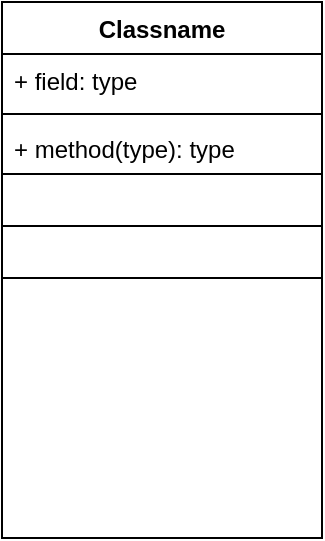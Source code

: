 <mxfile version="20.6.2" type="github">
  <diagram id="C5RBs43oDa-KdzZeNtuy" name="Page-1">
    <mxGraphModel dx="1038" dy="539" grid="1" gridSize="10" guides="1" tooltips="1" connect="1" arrows="1" fold="1" page="1" pageScale="1" pageWidth="827" pageHeight="1169" math="0" shadow="0">
      <root>
        <mxCell id="WIyWlLk6GJQsqaUBKTNV-0" />
        <mxCell id="WIyWlLk6GJQsqaUBKTNV-1" parent="WIyWlLk6GJQsqaUBKTNV-0" />
        <mxCell id="gWOpLriGarxiiyuRwEoO-10" value="Classname" style="swimlane;fontStyle=1;align=center;verticalAlign=top;childLayout=stackLayout;horizontal=1;startSize=26;horizontalStack=0;resizeParent=1;resizeParentMax=0;resizeLast=0;collapsible=1;marginBottom=0;" vertex="1" parent="WIyWlLk6GJQsqaUBKTNV-1">
          <mxGeometry x="120" y="440" width="160" height="268" as="geometry" />
        </mxCell>
        <mxCell id="gWOpLriGarxiiyuRwEoO-11" value="+ field: type" style="text;strokeColor=none;fillColor=none;align=left;verticalAlign=top;spacingLeft=4;spacingRight=4;overflow=hidden;rotatable=0;points=[[0,0.5],[1,0.5]];portConstraint=eastwest;" vertex="1" parent="gWOpLriGarxiiyuRwEoO-10">
          <mxGeometry y="26" width="160" height="26" as="geometry" />
        </mxCell>
        <mxCell id="gWOpLriGarxiiyuRwEoO-12" value="" style="line;strokeWidth=1;fillColor=none;align=left;verticalAlign=middle;spacingTop=-1;spacingLeft=3;spacingRight=3;rotatable=0;labelPosition=right;points=[];portConstraint=eastwest;strokeColor=inherit;" vertex="1" parent="gWOpLriGarxiiyuRwEoO-10">
          <mxGeometry y="52" width="160" height="8" as="geometry" />
        </mxCell>
        <mxCell id="gWOpLriGarxiiyuRwEoO-13" value="+ method(type): type" style="text;strokeColor=none;fillColor=none;align=left;verticalAlign=top;spacingLeft=4;spacingRight=4;overflow=hidden;rotatable=0;points=[[0,0.5],[1,0.5]];portConstraint=eastwest;" vertex="1" parent="gWOpLriGarxiiyuRwEoO-10">
          <mxGeometry y="60" width="160" height="26" as="geometry" />
        </mxCell>
        <mxCell id="gWOpLriGarxiiyuRwEoO-20" style="text;strokeColor=default;fillColor=none;align=left;verticalAlign=top;spacingLeft=4;spacingRight=4;overflow=hidden;rotatable=0;points=[[0,0.5],[1,0.5]];portConstraint=eastwest;" vertex="1" parent="gWOpLriGarxiiyuRwEoO-10">
          <mxGeometry y="86" width="160" height="26" as="geometry" />
        </mxCell>
        <mxCell id="gWOpLriGarxiiyuRwEoO-19" style="text;strokeColor=default;fillColor=none;align=left;verticalAlign=top;spacingLeft=4;spacingRight=4;overflow=hidden;rotatable=0;points=[[0,0.5],[1,0.5]];portConstraint=eastwest;" vertex="1" parent="gWOpLriGarxiiyuRwEoO-10">
          <mxGeometry y="112" width="160" height="26" as="geometry" />
        </mxCell>
        <mxCell id="gWOpLriGarxiiyuRwEoO-18" style="text;strokeColor=none;fillColor=none;align=left;verticalAlign=top;spacingLeft=4;spacingRight=4;overflow=hidden;rotatable=0;points=[[0,0.5],[1,0.5]];portConstraint=eastwest;" vertex="1" parent="gWOpLriGarxiiyuRwEoO-10">
          <mxGeometry y="138" width="160" height="26" as="geometry" />
        </mxCell>
        <mxCell id="gWOpLriGarxiiyuRwEoO-17" style="text;strokeColor=none;fillColor=none;align=left;verticalAlign=top;spacingLeft=4;spacingRight=4;overflow=hidden;rotatable=0;points=[[0,0.5],[1,0.5]];portConstraint=eastwest;" vertex="1" parent="gWOpLriGarxiiyuRwEoO-10">
          <mxGeometry y="164" width="160" height="26" as="geometry" />
        </mxCell>
        <mxCell id="gWOpLriGarxiiyuRwEoO-16" style="text;strokeColor=none;fillColor=none;align=left;verticalAlign=top;spacingLeft=4;spacingRight=4;overflow=hidden;rotatable=0;points=[[0,0.5],[1,0.5]];portConstraint=eastwest;" vertex="1" parent="gWOpLriGarxiiyuRwEoO-10">
          <mxGeometry y="190" width="160" height="26" as="geometry" />
        </mxCell>
        <mxCell id="gWOpLriGarxiiyuRwEoO-15" style="text;strokeColor=none;fillColor=none;align=left;verticalAlign=top;spacingLeft=4;spacingRight=4;overflow=hidden;rotatable=0;points=[[0,0.5],[1,0.5]];portConstraint=eastwest;" vertex="1" parent="gWOpLriGarxiiyuRwEoO-10">
          <mxGeometry y="216" width="160" height="26" as="geometry" />
        </mxCell>
        <mxCell id="gWOpLriGarxiiyuRwEoO-14" style="text;strokeColor=none;fillColor=none;align=left;verticalAlign=top;spacingLeft=4;spacingRight=4;overflow=hidden;rotatable=0;points=[[0,0.5],[1,0.5]];portConstraint=eastwest;" vertex="1" parent="gWOpLriGarxiiyuRwEoO-10">
          <mxGeometry y="242" width="160" height="26" as="geometry" />
        </mxCell>
      </root>
    </mxGraphModel>
  </diagram>
</mxfile>
